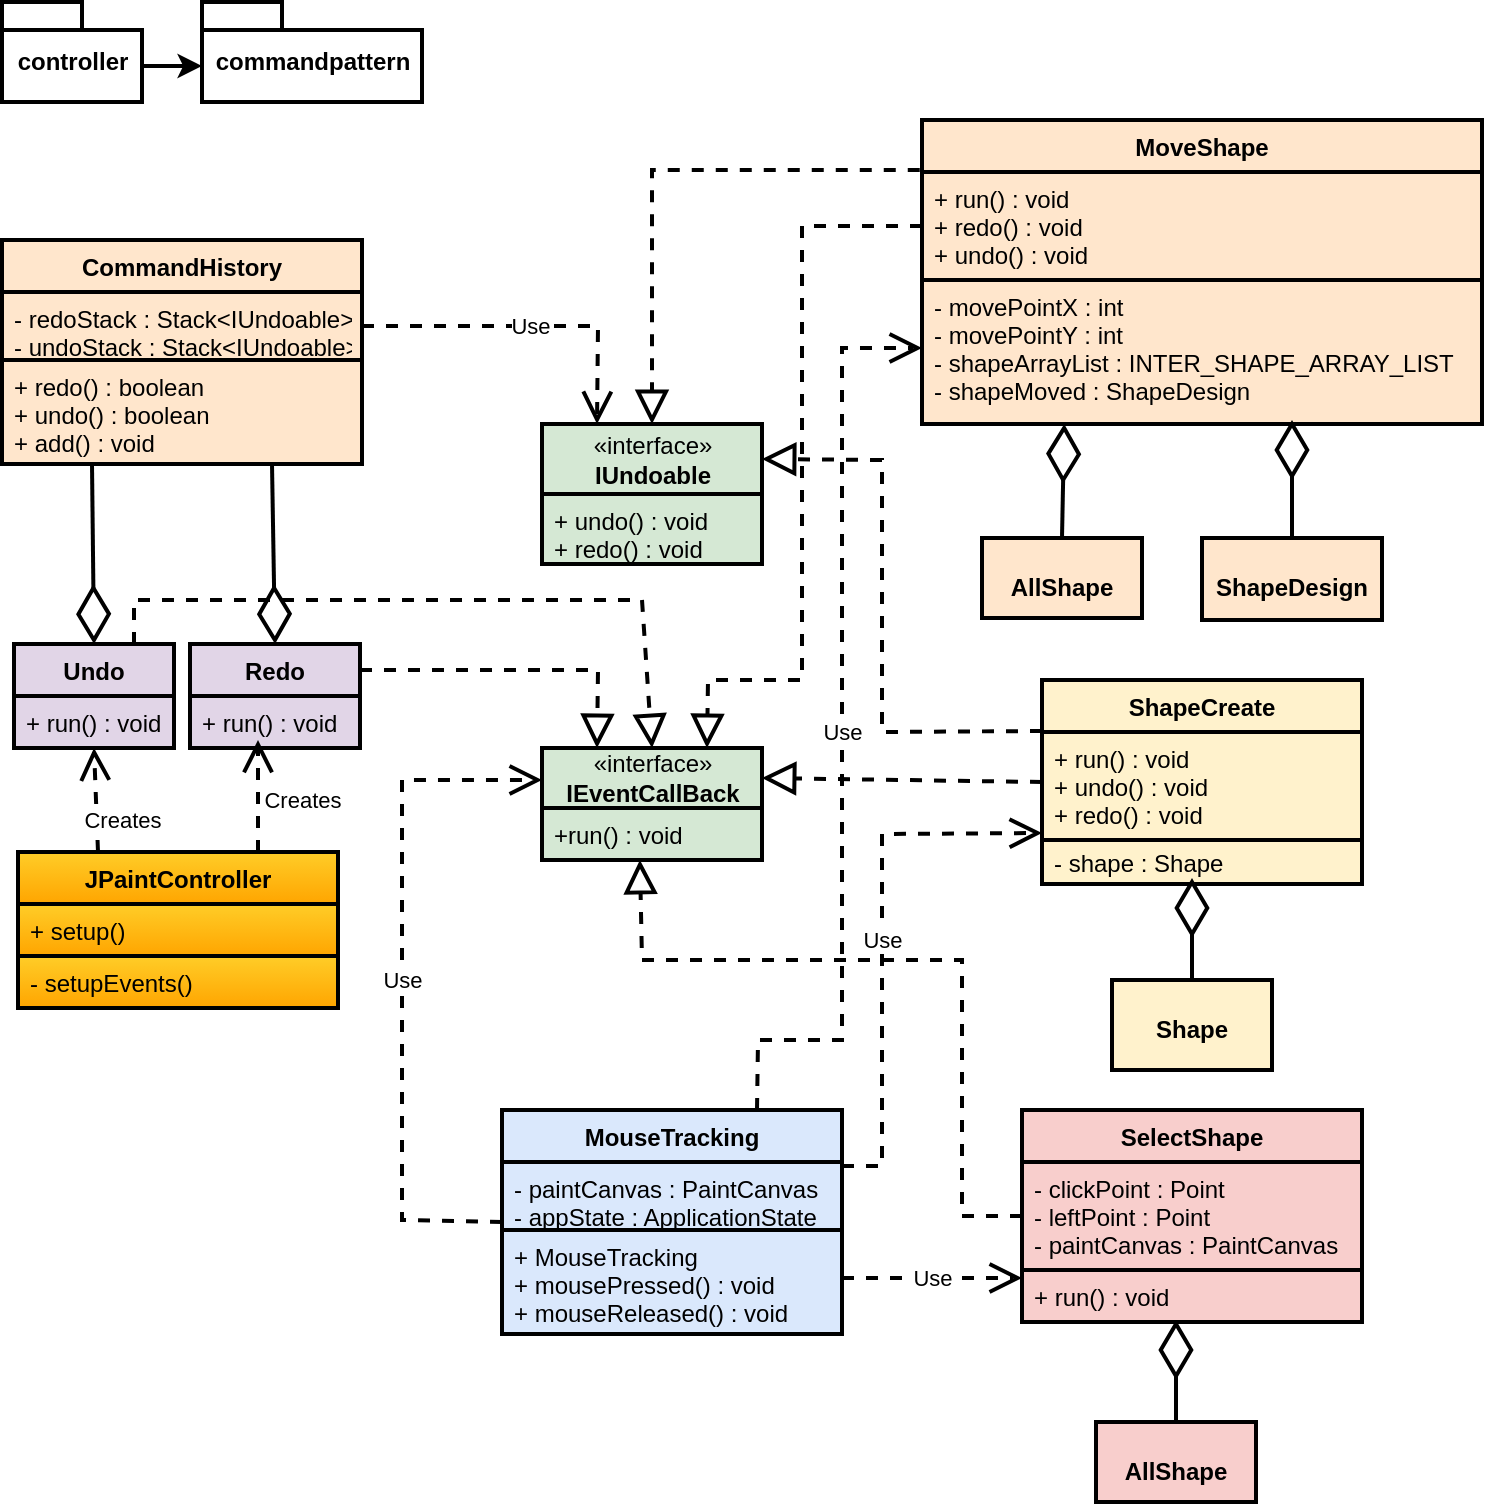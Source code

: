 <mxfile version="20.8.16" type="device"><diagram id="8KvdhAAurBPoyegszD1p" name="Page-1"><mxGraphModel dx="1434" dy="836" grid="1" gridSize="10" guides="1" tooltips="1" connect="1" arrows="1" fold="1" page="1" pageScale="1" pageWidth="827" pageHeight="1169" math="0" shadow="0"><root><mxCell id="0"/><mxCell id="1" parent="0"/><mxCell id="tCugV6WcX2bHkvcU8V6e-4" style="edgeStyle=orthogonalEdgeStyle;rounded=0;orthogonalLoop=1;jettySize=auto;html=1;exitX=0;exitY=0;exitDx=70;exitDy=32;exitPerimeter=0;entryX=0;entryY=0;entryDx=0;entryDy=32;entryPerimeter=0;strokeWidth=2;" edge="1" parent="1" source="tCugV6WcX2bHkvcU8V6e-1" target="tCugV6WcX2bHkvcU8V6e-2"><mxGeometry relative="1" as="geometry"/></mxCell><mxCell id="tCugV6WcX2bHkvcU8V6e-1" value="controller" style="shape=folder;fontStyle=1;spacingTop=10;tabWidth=40;tabHeight=14;tabPosition=left;html=1;strokeWidth=2;" vertex="1" parent="1"><mxGeometry x="40" y="41" width="70" height="50" as="geometry"/></mxCell><mxCell id="tCugV6WcX2bHkvcU8V6e-2" value="commandpattern" style="shape=folder;fontStyle=1;spacingTop=10;tabWidth=40;tabHeight=14;tabPosition=left;html=1;strokeWidth=2;" vertex="1" parent="1"><mxGeometry x="140" y="41" width="110" height="50" as="geometry"/></mxCell><mxCell id="tCugV6WcX2bHkvcU8V6e-5" value="CommandHistory" style="swimlane;fontStyle=1;align=center;verticalAlign=top;childLayout=stackLayout;horizontal=1;startSize=26;horizontalStack=0;resizeParent=1;resizeParentMax=0;resizeLast=0;collapsible=1;marginBottom=0;fillColor=#ffe6cc;strokeColor=#000000;strokeWidth=2;" vertex="1" parent="1"><mxGeometry x="40" y="160" width="180" height="112" as="geometry"><mxRectangle x="40" y="160" width="140" height="30" as="alternateBounds"/></mxGeometry></mxCell><mxCell id="tCugV6WcX2bHkvcU8V6e-6" value="- redoStack : Stack&lt;IUndoable&gt;&#10;- undoStack : Stack&lt;IUndoable&gt;" style="text;strokeColor=#000000;fillColor=#ffe6cc;align=left;verticalAlign=top;spacingLeft=4;spacingRight=4;overflow=hidden;rotatable=0;points=[[0,0.5],[1,0.5]];portConstraint=eastwest;strokeWidth=2;" vertex="1" parent="tCugV6WcX2bHkvcU8V6e-5"><mxGeometry y="26" width="180" height="34" as="geometry"/></mxCell><mxCell id="tCugV6WcX2bHkvcU8V6e-8" value="+ redo() : boolean&#10;+ undo() : boolean&#10;+ add() : void" style="text;strokeColor=#000000;fillColor=#ffe6cc;align=left;verticalAlign=top;spacingLeft=4;spacingRight=4;overflow=hidden;rotatable=0;points=[[0,0.5],[1,0.5]];portConstraint=eastwest;strokeWidth=2;" vertex="1" parent="tCugV6WcX2bHkvcU8V6e-5"><mxGeometry y="60" width="180" height="52" as="geometry"/></mxCell><mxCell id="tCugV6WcX2bHkvcU8V6e-10" value="Undo" style="swimlane;fontStyle=1;align=center;verticalAlign=top;childLayout=stackLayout;horizontal=1;startSize=26;horizontalStack=0;resizeParent=1;resizeParentMax=0;resizeLast=0;collapsible=1;marginBottom=0;strokeColor=#000000;fillColor=#e1d5e7;strokeWidth=2;" vertex="1" parent="1"><mxGeometry x="46" y="362" width="80" height="52" as="geometry"/></mxCell><mxCell id="tCugV6WcX2bHkvcU8V6e-11" value="+ run() : void" style="text;strokeColor=#000000;fillColor=#e1d5e7;align=left;verticalAlign=top;spacingLeft=4;spacingRight=4;overflow=hidden;rotatable=0;points=[[0,0.5],[1,0.5]];portConstraint=eastwest;strokeWidth=2;" vertex="1" parent="tCugV6WcX2bHkvcU8V6e-10"><mxGeometry y="26" width="80" height="26" as="geometry"/></mxCell><mxCell id="tCugV6WcX2bHkvcU8V6e-14" value="Redo" style="swimlane;fontStyle=1;align=center;verticalAlign=top;childLayout=stackLayout;horizontal=1;startSize=26;horizontalStack=0;resizeParent=1;resizeParentMax=0;resizeLast=0;collapsible=1;marginBottom=0;strokeColor=#000000;fillColor=#e1d5e7;strokeWidth=2;" vertex="1" parent="1"><mxGeometry x="134" y="362" width="85" height="52" as="geometry"/></mxCell><mxCell id="tCugV6WcX2bHkvcU8V6e-15" value="+ run() : void" style="text;strokeColor=#000000;fillColor=#e1d5e7;align=left;verticalAlign=top;spacingLeft=4;spacingRight=4;overflow=hidden;rotatable=0;points=[[0,0.5],[1,0.5]];portConstraint=eastwest;strokeWidth=2;" vertex="1" parent="tCugV6WcX2bHkvcU8V6e-14"><mxGeometry y="26" width="85" height="26" as="geometry"/></mxCell><mxCell id="tCugV6WcX2bHkvcU8V6e-16" value="" style="endArrow=diamondThin;endFill=0;endSize=24;html=1;rounded=0;strokeWidth=2;entryX=0.5;entryY=0;entryDx=0;entryDy=0;exitX=0.25;exitY=1;exitDx=0;exitDy=0;" edge="1" parent="1" source="tCugV6WcX2bHkvcU8V6e-5" target="tCugV6WcX2bHkvcU8V6e-10"><mxGeometry width="160" relative="1" as="geometry"><mxPoint x="100" y="290" as="sourcePoint"/><mxPoint x="690" y="330" as="targetPoint"/><Array as="points"/></mxGeometry></mxCell><mxCell id="tCugV6WcX2bHkvcU8V6e-17" value="" style="endArrow=diamondThin;endFill=0;endSize=24;html=1;rounded=0;strokeWidth=2;exitX=0.75;exitY=1;exitDx=0;exitDy=0;entryX=0.5;entryY=0;entryDx=0;entryDy=0;" edge="1" parent="1" source="tCugV6WcX2bHkvcU8V6e-5" target="tCugV6WcX2bHkvcU8V6e-14"><mxGeometry width="160" relative="1" as="geometry"><mxPoint x="530" y="330" as="sourcePoint"/><mxPoint x="690" y="330" as="targetPoint"/></mxGeometry></mxCell><mxCell id="tCugV6WcX2bHkvcU8V6e-22" value="" style="group" vertex="1" connectable="0" parent="1"><mxGeometry x="310" y="414" width="110" height="56" as="geometry"/></mxCell><mxCell id="tCugV6WcX2bHkvcU8V6e-19" value="«interface»&lt;br&gt;&lt;b&gt;IEventCallBack&lt;br&gt;&lt;/b&gt;" style="html=1;strokeColor=#000000;strokeWidth=2;fillColor=#d5e8d4;" vertex="1" parent="tCugV6WcX2bHkvcU8V6e-22"><mxGeometry width="110" height="30" as="geometry"/></mxCell><mxCell id="tCugV6WcX2bHkvcU8V6e-21" value="+run() : void" style="text;strokeColor=#000000;fillColor=#d5e8d4;align=left;verticalAlign=top;spacingLeft=4;spacingRight=4;overflow=hidden;rotatable=0;points=[[0,0.5],[1,0.5]];portConstraint=eastwest;strokeWidth=2;" vertex="1" parent="tCugV6WcX2bHkvcU8V6e-22"><mxGeometry y="30" width="110" height="26" as="geometry"/></mxCell><mxCell id="tCugV6WcX2bHkvcU8V6e-30" value="" style="group" vertex="1" connectable="0" parent="1"><mxGeometry x="310" y="252" width="110" height="70" as="geometry"/></mxCell><mxCell id="tCugV6WcX2bHkvcU8V6e-27" value="" style="group" vertex="1" connectable="0" parent="tCugV6WcX2bHkvcU8V6e-30"><mxGeometry y="8.75" width="110" height="61.25" as="geometry"/></mxCell><mxCell id="tCugV6WcX2bHkvcU8V6e-29" value="+ undo() : void&#10;+ redo() : void" style="text;strokeColor=#000000;fillColor=#d5e8d4;align=left;verticalAlign=top;spacingLeft=4;spacingRight=4;overflow=hidden;rotatable=0;points=[[0,0.5],[1,0.5]];portConstraint=eastwest;strokeWidth=2;" vertex="1" parent="tCugV6WcX2bHkvcU8V6e-27"><mxGeometry y="26.25" width="110" height="35" as="geometry"/></mxCell><mxCell id="tCugV6WcX2bHkvcU8V6e-28" value="«interface»&lt;br&gt;&lt;b&gt;IUndoable&lt;br&gt;&lt;/b&gt;" style="html=1;strokeColor=#000000;strokeWidth=2;fillColor=#d5e8d4;" vertex="1" parent="tCugV6WcX2bHkvcU8V6e-30"><mxGeometry width="110" height="35" as="geometry"/></mxCell><mxCell id="tCugV6WcX2bHkvcU8V6e-32" value="ShapeCreate" style="swimlane;fontStyle=1;align=center;verticalAlign=top;childLayout=stackLayout;horizontal=1;startSize=26;horizontalStack=0;resizeParent=1;resizeParentMax=0;resizeLast=0;collapsible=1;marginBottom=0;strokeColor=#000000;strokeWidth=2;fillColor=#fff2cc;" vertex="1" parent="1"><mxGeometry x="560" y="380" width="160" height="102" as="geometry"/></mxCell><mxCell id="tCugV6WcX2bHkvcU8V6e-33" value="+ run() : void&#10;+ undo() : void&#10;+ redo() : void" style="text;strokeColor=#000000;fillColor=#fff2cc;align=left;verticalAlign=top;spacingLeft=4;spacingRight=4;overflow=hidden;rotatable=0;points=[[0,0.5],[1,0.5]];portConstraint=eastwest;strokeWidth=2;" vertex="1" parent="tCugV6WcX2bHkvcU8V6e-32"><mxGeometry y="26" width="160" height="54" as="geometry"/></mxCell><mxCell id="tCugV6WcX2bHkvcU8V6e-35" value="- shape : Shape" style="text;strokeColor=#000000;fillColor=#fff2cc;align=left;verticalAlign=middle;spacingLeft=4;spacingRight=4;overflow=hidden;rotatable=0;points=[[0,0.5],[1,0.5]];portConstraint=eastwest;strokeWidth=2;" vertex="1" parent="tCugV6WcX2bHkvcU8V6e-32"><mxGeometry y="80" width="160" height="22" as="geometry"/></mxCell><mxCell id="tCugV6WcX2bHkvcU8V6e-40" value="SelectShape" style="swimlane;fontStyle=1;align=center;verticalAlign=top;childLayout=stackLayout;horizontal=1;startSize=26;horizontalStack=0;resizeParent=1;resizeParentMax=0;resizeLast=0;collapsible=1;marginBottom=0;strokeColor=#000000;strokeWidth=2;fillColor=#f8cecc;" vertex="1" parent="1"><mxGeometry x="550" y="595" width="170" height="106" as="geometry"><mxRectangle x="550" y="384" width="110" height="30" as="alternateBounds"/></mxGeometry></mxCell><mxCell id="tCugV6WcX2bHkvcU8V6e-41" value="- clickPoint : Point&#10;- leftPoint : Point&#10;- paintCanvas : PaintCanvas" style="text;strokeColor=#000000;fillColor=#f8cecc;align=left;verticalAlign=top;spacingLeft=4;spacingRight=4;overflow=hidden;rotatable=0;points=[[0,0.5],[1,0.5]];portConstraint=eastwest;strokeWidth=2;" vertex="1" parent="tCugV6WcX2bHkvcU8V6e-40"><mxGeometry y="26" width="170" height="54" as="geometry"/></mxCell><mxCell id="tCugV6WcX2bHkvcU8V6e-43" value="+ run() : void" style="text;strokeColor=#000000;fillColor=#f8cecc;align=left;verticalAlign=top;spacingLeft=4;spacingRight=4;overflow=hidden;rotatable=0;points=[[0,0.5],[1,0.5]];portConstraint=eastwest;strokeWidth=2;" vertex="1" parent="tCugV6WcX2bHkvcU8V6e-40"><mxGeometry y="80" width="170" height="26" as="geometry"/></mxCell><mxCell id="tCugV6WcX2bHkvcU8V6e-44" value="MoveShape" style="swimlane;fontStyle=1;align=center;verticalAlign=top;childLayout=stackLayout;horizontal=1;startSize=26;horizontalStack=0;resizeParent=1;resizeParentMax=0;resizeLast=0;collapsible=1;marginBottom=0;strokeColor=#000000;strokeWidth=2;fillColor=#ffe6cc;" vertex="1" parent="1"><mxGeometry x="500" y="100" width="280" height="152" as="geometry"/></mxCell><mxCell id="tCugV6WcX2bHkvcU8V6e-45" value="+ run() : void&#10;+ redo() : void&#10;+ undo() : void" style="text;strokeColor=#000000;fillColor=#ffe6cc;align=left;verticalAlign=top;spacingLeft=4;spacingRight=4;overflow=hidden;rotatable=0;points=[[0,0.5],[1,0.5]];portConstraint=eastwest;strokeWidth=2;" vertex="1" parent="tCugV6WcX2bHkvcU8V6e-44"><mxGeometry y="26" width="280" height="54" as="geometry"/></mxCell><mxCell id="tCugV6WcX2bHkvcU8V6e-47" value="- movePointX : int&#10;- movePointY : int&#10;- shapeArrayList : INTER_SHAPE_ARRAY_LIST&#10;- shapeMoved : ShapeDesign" style="text;strokeColor=#000000;fillColor=#ffe6cc;align=left;verticalAlign=top;spacingLeft=4;spacingRight=4;overflow=hidden;rotatable=0;points=[[0,0.5],[1,0.5]];portConstraint=eastwest;strokeWidth=2;" vertex="1" parent="tCugV6WcX2bHkvcU8V6e-44"><mxGeometry y="80" width="280" height="72" as="geometry"/></mxCell><mxCell id="tCugV6WcX2bHkvcU8V6e-48" value="MouseTracking" style="swimlane;fontStyle=1;align=center;verticalAlign=top;childLayout=stackLayout;horizontal=1;startSize=26;horizontalStack=0;resizeParent=1;resizeParentMax=0;resizeLast=0;collapsible=1;marginBottom=0;strokeColor=#000000;strokeWidth=2;fillColor=#dae8fc;" vertex="1" parent="1"><mxGeometry x="290" y="595" width="170" height="112" as="geometry"/></mxCell><mxCell id="tCugV6WcX2bHkvcU8V6e-49" value="- paintCanvas : PaintCanvas&#10;- appState : ApplicationState" style="text;strokeColor=#000000;fillColor=#dae8fc;align=left;verticalAlign=top;spacingLeft=4;spacingRight=4;overflow=hidden;rotatable=0;points=[[0,0.5],[1,0.5]];portConstraint=eastwest;strokeWidth=2;" vertex="1" parent="tCugV6WcX2bHkvcU8V6e-48"><mxGeometry y="26" width="170" height="34" as="geometry"/></mxCell><mxCell id="tCugV6WcX2bHkvcU8V6e-51" value="+ MouseTracking&#10;+ mousePressed() : void&#10;+ mouseReleased() : void" style="text;strokeColor=#000000;fillColor=#dae8fc;align=left;verticalAlign=top;spacingLeft=4;spacingRight=4;overflow=hidden;rotatable=0;points=[[0,0.5],[1,0.5]];portConstraint=eastwest;strokeWidth=2;" vertex="1" parent="tCugV6WcX2bHkvcU8V6e-48"><mxGeometry y="60" width="170" height="52" as="geometry"/></mxCell><mxCell id="tCugV6WcX2bHkvcU8V6e-52" value="&lt;p style=&quot;margin:0px;margin-top:4px;text-align:center;&quot;&gt;&lt;br&gt;&lt;b&gt;Shape&lt;/b&gt;&lt;/p&gt;" style="verticalAlign=middle;align=left;overflow=fill;fontSize=12;fontFamily=Helvetica;html=1;strokeColor=#000000;strokeWidth=2;fillColor=#fff2cc;" vertex="1" parent="1"><mxGeometry x="595" y="530" width="80" height="45" as="geometry"/></mxCell><mxCell id="tCugV6WcX2bHkvcU8V6e-55" value="" style="endArrow=diamondThin;endFill=0;endSize=24;html=1;rounded=0;strokeWidth=2;exitX=0.5;exitY=0;exitDx=0;exitDy=0;" edge="1" parent="1" source="tCugV6WcX2bHkvcU8V6e-52"><mxGeometry width="160" relative="1" as="geometry"><mxPoint x="1030" y="300" as="sourcePoint"/><mxPoint x="635" y="479" as="targetPoint"/></mxGeometry></mxCell><mxCell id="tCugV6WcX2bHkvcU8V6e-57" value="&lt;p style=&quot;margin:0px;margin-top:4px;text-align:center;&quot;&gt;&lt;br&gt;&lt;b&gt;AllShape&lt;/b&gt;&lt;/p&gt;" style="verticalAlign=top;align=left;overflow=fill;fontSize=12;fontFamily=Helvetica;html=1;strokeColor=#000000;strokeWidth=2;fillColor=#f8cecc;" vertex="1" parent="1"><mxGeometry x="587" y="751" width="80" height="40" as="geometry"/></mxCell><mxCell id="tCugV6WcX2bHkvcU8V6e-58" value="" style="endArrow=diamondThin;endFill=0;endSize=24;html=1;rounded=0;strokeWidth=2;exitX=0.5;exitY=0;exitDx=0;exitDy=0;" edge="1" parent="1" source="tCugV6WcX2bHkvcU8V6e-57"><mxGeometry width="160" relative="1" as="geometry"><mxPoint x="760" y="460" as="sourcePoint"/><mxPoint x="627" y="700" as="targetPoint"/></mxGeometry></mxCell><mxCell id="tCugV6WcX2bHkvcU8V6e-61" value="Use" style="endArrow=open;endSize=12;dashed=1;html=1;rounded=0;strokeWidth=2;exitX=1;exitY=0.5;exitDx=0;exitDy=0;entryX=0.25;entryY=0;entryDx=0;entryDy=0;" edge="1" parent="1" source="tCugV6WcX2bHkvcU8V6e-6" target="tCugV6WcX2bHkvcU8V6e-28"><mxGeometry width="160" relative="1" as="geometry"><mxPoint x="530" y="430" as="sourcePoint"/><mxPoint x="480" y="203" as="targetPoint"/><Array as="points"><mxPoint x="338" y="203"/></Array></mxGeometry></mxCell><mxCell id="tCugV6WcX2bHkvcU8V6e-64" value="&lt;p style=&quot;margin:0px;margin-top:4px;text-align:center;&quot;&gt;&lt;br&gt;&lt;b&gt;AllShape&lt;/b&gt;&lt;/p&gt;" style="verticalAlign=top;align=left;overflow=fill;fontSize=12;fontFamily=Helvetica;html=1;strokeColor=#000000;strokeWidth=2;fillColor=#ffe6cc;" vertex="1" parent="1"><mxGeometry x="530" y="309" width="80" height="40" as="geometry"/></mxCell><mxCell id="tCugV6WcX2bHkvcU8V6e-66" value="&lt;p style=&quot;margin:0px;margin-top:4px;text-align:center;&quot;&gt;&lt;br&gt;&lt;b&gt;ShapeDesign&lt;/b&gt;&lt;/p&gt;" style="verticalAlign=top;align=left;overflow=fill;fontSize=12;fontFamily=Helvetica;html=1;strokeColor=#000000;strokeWidth=2;fillColor=#ffe6cc;" vertex="1" parent="1"><mxGeometry x="640" y="309" width="90" height="41" as="geometry"/></mxCell><mxCell id="tCugV6WcX2bHkvcU8V6e-67" value="" style="endArrow=diamondThin;endFill=0;endSize=24;html=1;rounded=0;strokeWidth=2;exitX=0.5;exitY=0;exitDx=0;exitDy=0;entryX=0.254;entryY=1;entryDx=0;entryDy=0;entryPerimeter=0;" edge="1" parent="1" source="tCugV6WcX2bHkvcU8V6e-64" target="tCugV6WcX2bHkvcU8V6e-47"><mxGeometry width="160" relative="1" as="geometry"><mxPoint x="530" y="90" as="sourcePoint"/><mxPoint x="690" y="90" as="targetPoint"/></mxGeometry></mxCell><mxCell id="tCugV6WcX2bHkvcU8V6e-68" value="" style="endArrow=diamondThin;endFill=0;endSize=24;html=1;rounded=0;strokeWidth=2;exitX=0.5;exitY=0;exitDx=0;exitDy=0;" edge="1" parent="1" source="tCugV6WcX2bHkvcU8V6e-66"><mxGeometry width="160" relative="1" as="geometry"><mxPoint x="530" y="90" as="sourcePoint"/><mxPoint x="685" y="250" as="targetPoint"/></mxGeometry></mxCell><mxCell id="tCugV6WcX2bHkvcU8V6e-96" value="JPaintController" style="swimlane;fontStyle=1;align=center;verticalAlign=top;childLayout=stackLayout;horizontal=1;startSize=26;horizontalStack=0;resizeParent=1;resizeParentMax=0;resizeLast=0;collapsible=1;marginBottom=0;strokeColor=#000000;strokeWidth=2;fillColor=#ffcd28;gradientColor=#ffa500;" vertex="1" parent="1"><mxGeometry x="48" y="466" width="160" height="78" as="geometry"/></mxCell><mxCell id="tCugV6WcX2bHkvcU8V6e-97" value="+ setup()" style="text;strokeColor=#000000;fillColor=#ffcd28;align=left;verticalAlign=top;spacingLeft=4;spacingRight=4;overflow=hidden;rotatable=0;points=[[0,0.5],[1,0.5]];portConstraint=eastwest;gradientColor=#ffa500;strokeWidth=2;" vertex="1" parent="tCugV6WcX2bHkvcU8V6e-96"><mxGeometry y="26" width="160" height="26" as="geometry"/></mxCell><mxCell id="tCugV6WcX2bHkvcU8V6e-99" value="- setupEvents()" style="text;strokeColor=#000000;fillColor=#ffcd28;align=left;verticalAlign=top;spacingLeft=4;spacingRight=4;overflow=hidden;rotatable=0;points=[[0,0.5],[1,0.5]];portConstraint=eastwest;gradientColor=#ffa500;strokeWidth=2;" vertex="1" parent="tCugV6WcX2bHkvcU8V6e-96"><mxGeometry y="52" width="160" height="26" as="geometry"/></mxCell><mxCell id="tCugV6WcX2bHkvcU8V6e-100" value="Creates" style="endArrow=open;endSize=12;dashed=1;html=1;rounded=0;strokeWidth=2;exitX=0.75;exitY=0;exitDx=0;exitDy=0;" edge="1" parent="1" source="tCugV6WcX2bHkvcU8V6e-96"><mxGeometry x="-0.071" y="-22" width="160" relative="1" as="geometry"><mxPoint x="530" y="390" as="sourcePoint"/><mxPoint x="168" y="410" as="targetPoint"/><mxPoint as="offset"/></mxGeometry></mxCell><mxCell id="tCugV6WcX2bHkvcU8V6e-102" value="Creates" style="endArrow=open;endSize=12;dashed=1;html=1;rounded=0;strokeWidth=2;exitX=0.25;exitY=0;exitDx=0;exitDy=0;entryX=0.5;entryY=1;entryDx=0;entryDy=0;" edge="1" parent="1" source="tCugV6WcX2bHkvcU8V6e-96" target="tCugV6WcX2bHkvcU8V6e-10"><mxGeometry x="-0.403" y="-13" width="160" relative="1" as="geometry"><mxPoint x="530" y="390" as="sourcePoint"/><mxPoint x="690" y="390" as="targetPoint"/><mxPoint as="offset"/></mxGeometry></mxCell><mxCell id="tCugV6WcX2bHkvcU8V6e-106" value="Use" style="endArrow=open;endSize=12;dashed=1;html=1;rounded=0;strokeWidth=2;exitX=0;exitY=0.5;exitDx=0;exitDy=0;" edge="1" parent="1" source="tCugV6WcX2bHkvcU8V6e-48"><mxGeometry width="160" relative="1" as="geometry"><mxPoint x="530" y="390" as="sourcePoint"/><mxPoint x="310" y="430" as="targetPoint"/><Array as="points"><mxPoint x="240" y="650"/><mxPoint x="240" y="430"/></Array></mxGeometry></mxCell><mxCell id="tCugV6WcX2bHkvcU8V6e-112" value="" style="endArrow=block;dashed=1;endFill=0;endSize=12;html=1;rounded=0;strokeWidth=2;exitX=-0.004;exitY=-0.019;exitDx=0;exitDy=0;exitPerimeter=0;entryX=0.5;entryY=0;entryDx=0;entryDy=0;" edge="1" parent="1" source="tCugV6WcX2bHkvcU8V6e-45" target="tCugV6WcX2bHkvcU8V6e-28"><mxGeometry width="160" relative="1" as="geometry"><mxPoint x="530" y="360" as="sourcePoint"/><mxPoint x="690" y="360" as="targetPoint"/><Array as="points"><mxPoint x="365" y="125"/></Array></mxGeometry></mxCell><mxCell id="tCugV6WcX2bHkvcU8V6e-113" value="" style="endArrow=block;dashed=1;endFill=0;endSize=12;html=1;rounded=0;strokeWidth=2;exitX=0;exitY=0.5;exitDx=0;exitDy=0;entryX=0.75;entryY=0;entryDx=0;entryDy=0;" edge="1" parent="1" source="tCugV6WcX2bHkvcU8V6e-45" target="tCugV6WcX2bHkvcU8V6e-19"><mxGeometry width="160" relative="1" as="geometry"><mxPoint x="530" y="360" as="sourcePoint"/><mxPoint x="690" y="360" as="targetPoint"/><Array as="points"><mxPoint x="440" y="153"/><mxPoint x="440" y="380"/><mxPoint x="393" y="380"/></Array></mxGeometry></mxCell><mxCell id="tCugV6WcX2bHkvcU8V6e-114" value="" style="endArrow=block;dashed=1;endFill=0;endSize=12;html=1;rounded=0;strokeWidth=2;exitX=0;exitY=0.25;exitDx=0;exitDy=0;entryX=1;entryY=0.5;entryDx=0;entryDy=0;" edge="1" parent="1" source="tCugV6WcX2bHkvcU8V6e-32" target="tCugV6WcX2bHkvcU8V6e-28"><mxGeometry width="160" relative="1" as="geometry"><mxPoint x="530" y="360" as="sourcePoint"/><mxPoint x="690" y="360" as="targetPoint"/><Array as="points"><mxPoint x="480" y="406"/><mxPoint x="480" y="270"/></Array></mxGeometry></mxCell><mxCell id="tCugV6WcX2bHkvcU8V6e-115" value="" style="endArrow=block;dashed=1;endFill=0;endSize=12;html=1;rounded=0;strokeWidth=2;exitX=0;exitY=0.5;exitDx=0;exitDy=0;entryX=1;entryY=0.5;entryDx=0;entryDy=0;" edge="1" parent="1" source="tCugV6WcX2bHkvcU8V6e-32" target="tCugV6WcX2bHkvcU8V6e-19"><mxGeometry width="160" relative="1" as="geometry"><mxPoint x="530" y="360" as="sourcePoint"/><mxPoint x="690" y="360" as="targetPoint"/></mxGeometry></mxCell><mxCell id="tCugV6WcX2bHkvcU8V6e-116" value="" style="endArrow=block;dashed=1;endFill=0;endSize=12;html=1;rounded=0;strokeWidth=2;exitX=0;exitY=0.5;exitDx=0;exitDy=0;entryX=0.445;entryY=1;entryDx=0;entryDy=0;entryPerimeter=0;" edge="1" parent="1" source="tCugV6WcX2bHkvcU8V6e-40" target="tCugV6WcX2bHkvcU8V6e-21"><mxGeometry width="160" relative="1" as="geometry"><mxPoint x="530" y="360" as="sourcePoint"/><mxPoint x="690" y="360" as="targetPoint"/><Array as="points"><mxPoint x="520" y="648"/><mxPoint x="520" y="520"/><mxPoint x="360" y="520"/></Array></mxGeometry></mxCell><mxCell id="tCugV6WcX2bHkvcU8V6e-117" value="Use" style="endArrow=open;endSize=12;dashed=1;html=1;rounded=0;strokeWidth=2;exitX=0.75;exitY=0;exitDx=0;exitDy=0;entryX=0;entryY=0.75;entryDx=0;entryDy=0;" edge="1" parent="1" source="tCugV6WcX2bHkvcU8V6e-48" target="tCugV6WcX2bHkvcU8V6e-44"><mxGeometry width="160" relative="1" as="geometry"><mxPoint x="530" y="360" as="sourcePoint"/><mxPoint x="690" y="360" as="targetPoint"/><Array as="points"><mxPoint x="418" y="560"/><mxPoint x="460" y="560"/><mxPoint x="460" y="214"/></Array></mxGeometry></mxCell><mxCell id="tCugV6WcX2bHkvcU8V6e-118" value="Use" style="endArrow=open;endSize=12;dashed=1;html=1;rounded=0;strokeWidth=2;exitX=1;exitY=0.25;exitDx=0;exitDy=0;entryX=0;entryY=0.75;entryDx=0;entryDy=0;" edge="1" parent="1" source="tCugV6WcX2bHkvcU8V6e-48" target="tCugV6WcX2bHkvcU8V6e-32"><mxGeometry width="160" relative="1" as="geometry"><mxPoint x="530" y="360" as="sourcePoint"/><mxPoint x="690" y="360" as="targetPoint"/><Array as="points"><mxPoint x="480" y="623"/><mxPoint x="480" y="457"/></Array></mxGeometry></mxCell><mxCell id="tCugV6WcX2bHkvcU8V6e-119" value="Use" style="endArrow=open;endSize=12;dashed=1;html=1;rounded=0;strokeWidth=2;exitX=1;exitY=0.75;exitDx=0;exitDy=0;" edge="1" parent="1" source="tCugV6WcX2bHkvcU8V6e-48"><mxGeometry width="160" relative="1" as="geometry"><mxPoint x="530" y="360" as="sourcePoint"/><mxPoint x="550" y="679" as="targetPoint"/></mxGeometry></mxCell><mxCell id="tCugV6WcX2bHkvcU8V6e-120" value="" style="endArrow=block;dashed=1;endFill=0;endSize=12;html=1;rounded=0;strokeWidth=2;exitX=1;exitY=0.25;exitDx=0;exitDy=0;entryX=0.25;entryY=0;entryDx=0;entryDy=0;" edge="1" parent="1" source="tCugV6WcX2bHkvcU8V6e-14" target="tCugV6WcX2bHkvcU8V6e-19"><mxGeometry width="160" relative="1" as="geometry"><mxPoint x="530" y="360" as="sourcePoint"/><mxPoint x="690" y="360" as="targetPoint"/><Array as="points"><mxPoint x="338" y="375"/></Array></mxGeometry></mxCell><mxCell id="tCugV6WcX2bHkvcU8V6e-121" value="" style="endArrow=block;dashed=1;endFill=0;endSize=12;html=1;rounded=0;strokeWidth=2;exitX=0.75;exitY=0;exitDx=0;exitDy=0;entryX=0.5;entryY=0;entryDx=0;entryDy=0;" edge="1" parent="1" source="tCugV6WcX2bHkvcU8V6e-10" target="tCugV6WcX2bHkvcU8V6e-19"><mxGeometry width="160" relative="1" as="geometry"><mxPoint x="530" y="360" as="sourcePoint"/><mxPoint x="690" y="360" as="targetPoint"/><Array as="points"><mxPoint x="106" y="340"/><mxPoint x="230" y="340"/><mxPoint x="360" y="340"/></Array></mxGeometry></mxCell></root></mxGraphModel></diagram></mxfile>